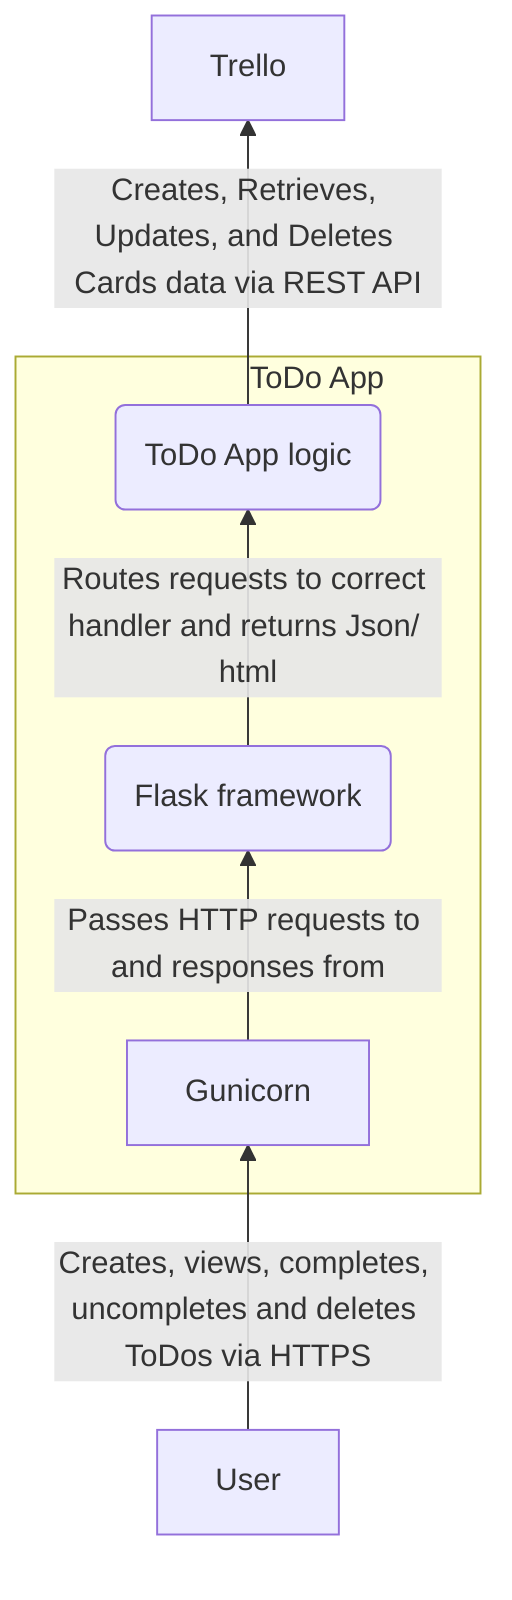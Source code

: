 flowchart BT
    User -->|Creates, views, completes, uncompletes and deletes ToDos via HTTPS| Gunicorn
    Gunicorn -->|Passes HTTP requests to and responses from| Flask(Flask framework)
    Flask -->|Routes requests to correct handler and returns Json/ html| ToDoApp(ToDo App logic)
    ToDoApp -->|Creates, Retrieves, Updates, and Deletes Cards data via REST API| Trello
    subgraph App [&nbsp&nbsp&nbsp&nbsp&nbsp&nbsp&nbsp&nbsp&nbsp&nbsp&nbsp&nbsp&nbsp&nbsp&nbsp&nbspToDo App]
        Gunicorn
        Flask
        ToDoApp
    end